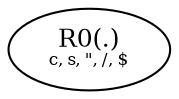 digraph {
	0 [label=<<font point-size='12'>R0(.)</font><br/><font point-size='8'>c, s, &quot;, /, $</font>> color="" style="" width=0.5]
}
